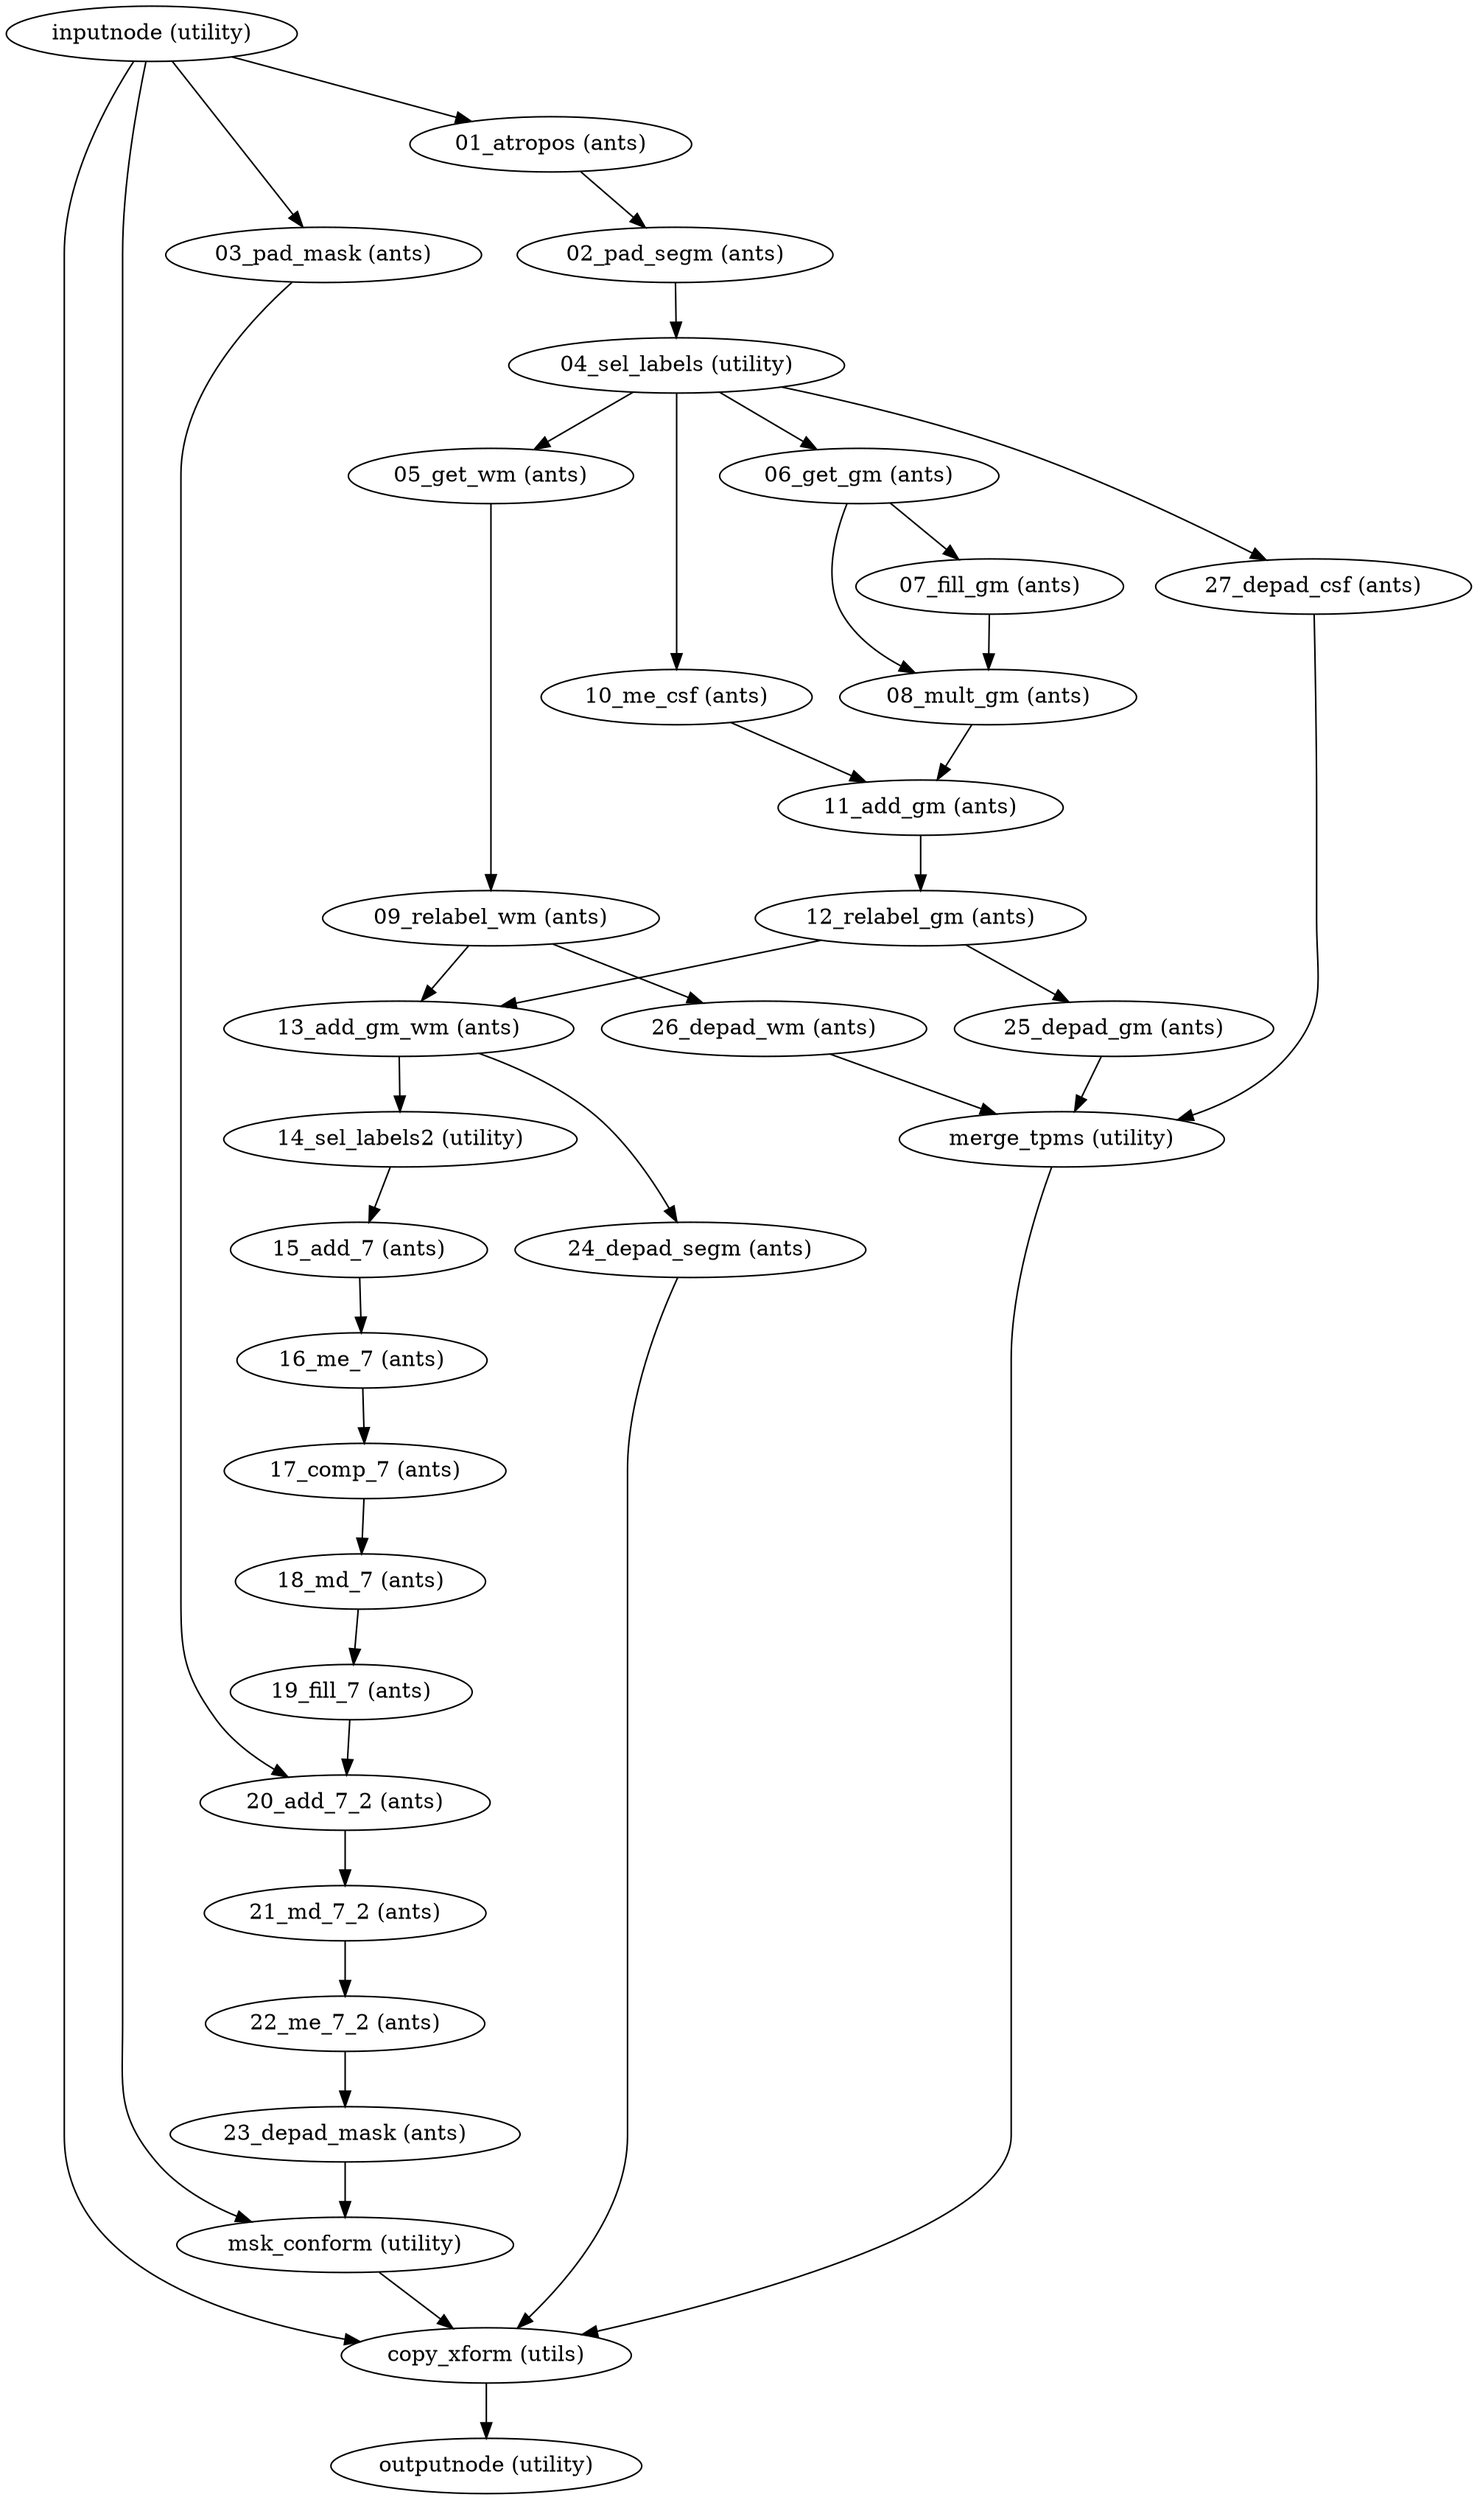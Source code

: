 strict digraph  {
"inputnode (utility)";
"copy_xform (utils)";
"03_pad_mask (ants)";
"01_atropos (ants)";
"msk_conform (utility)";
"outputnode (utility)";
"20_add_7_2 (ants)";
"02_pad_segm (ants)";
"04_sel_labels (utility)";
"05_get_wm (ants)";
"06_get_gm (ants)";
"10_me_csf (ants)";
"27_depad_csf (ants)";
"09_relabel_wm (ants)";
"07_fill_gm (ants)";
"08_mult_gm (ants)";
"11_add_gm (ants)";
"13_add_gm_wm (ants)";
"26_depad_wm (ants)";
"12_relabel_gm (ants)";
"25_depad_gm (ants)";
"14_sel_labels2 (utility)";
"24_depad_segm (ants)";
"15_add_7 (ants)";
"16_me_7 (ants)";
"17_comp_7 (ants)";
"18_md_7 (ants)";
"19_fill_7 (ants)";
"21_md_7_2 (ants)";
"22_me_7_2 (ants)";
"23_depad_mask (ants)";
"merge_tpms (utility)";
"inputnode (utility)" -> "copy_xform (utils)";
"inputnode (utility)" -> "03_pad_mask (ants)";
"inputnode (utility)" -> "01_atropos (ants)";
"inputnode (utility)" -> "msk_conform (utility)";
"copy_xform (utils)" -> "outputnode (utility)";
"03_pad_mask (ants)" -> "20_add_7_2 (ants)";
"01_atropos (ants)" -> "02_pad_segm (ants)";
"msk_conform (utility)" -> "copy_xform (utils)";
"20_add_7_2 (ants)" -> "21_md_7_2 (ants)";
"02_pad_segm (ants)" -> "04_sel_labels (utility)";
"04_sel_labels (utility)" -> "05_get_wm (ants)";
"04_sel_labels (utility)" -> "06_get_gm (ants)";
"04_sel_labels (utility)" -> "10_me_csf (ants)";
"04_sel_labels (utility)" -> "27_depad_csf (ants)";
"05_get_wm (ants)" -> "09_relabel_wm (ants)";
"06_get_gm (ants)" -> "07_fill_gm (ants)";
"06_get_gm (ants)" -> "08_mult_gm (ants)";
"10_me_csf (ants)" -> "11_add_gm (ants)";
"27_depad_csf (ants)" -> "merge_tpms (utility)";
"09_relabel_wm (ants)" -> "13_add_gm_wm (ants)";
"09_relabel_wm (ants)" -> "26_depad_wm (ants)";
"07_fill_gm (ants)" -> "08_mult_gm (ants)";
"08_mult_gm (ants)" -> "11_add_gm (ants)";
"11_add_gm (ants)" -> "12_relabel_gm (ants)";
"13_add_gm_wm (ants)" -> "14_sel_labels2 (utility)";
"13_add_gm_wm (ants)" -> "24_depad_segm (ants)";
"26_depad_wm (ants)" -> "merge_tpms (utility)";
"12_relabel_gm (ants)" -> "13_add_gm_wm (ants)";
"12_relabel_gm (ants)" -> "25_depad_gm (ants)";
"25_depad_gm (ants)" -> "merge_tpms (utility)";
"14_sel_labels2 (utility)" -> "15_add_7 (ants)";
"24_depad_segm (ants)" -> "copy_xform (utils)";
"15_add_7 (ants)" -> "16_me_7 (ants)";
"16_me_7 (ants)" -> "17_comp_7 (ants)";
"17_comp_7 (ants)" -> "18_md_7 (ants)";
"18_md_7 (ants)" -> "19_fill_7 (ants)";
"19_fill_7 (ants)" -> "20_add_7_2 (ants)";
"21_md_7_2 (ants)" -> "22_me_7_2 (ants)";
"22_me_7_2 (ants)" -> "23_depad_mask (ants)";
"23_depad_mask (ants)" -> "msk_conform (utility)";
"merge_tpms (utility)" -> "copy_xform (utils)";
}
